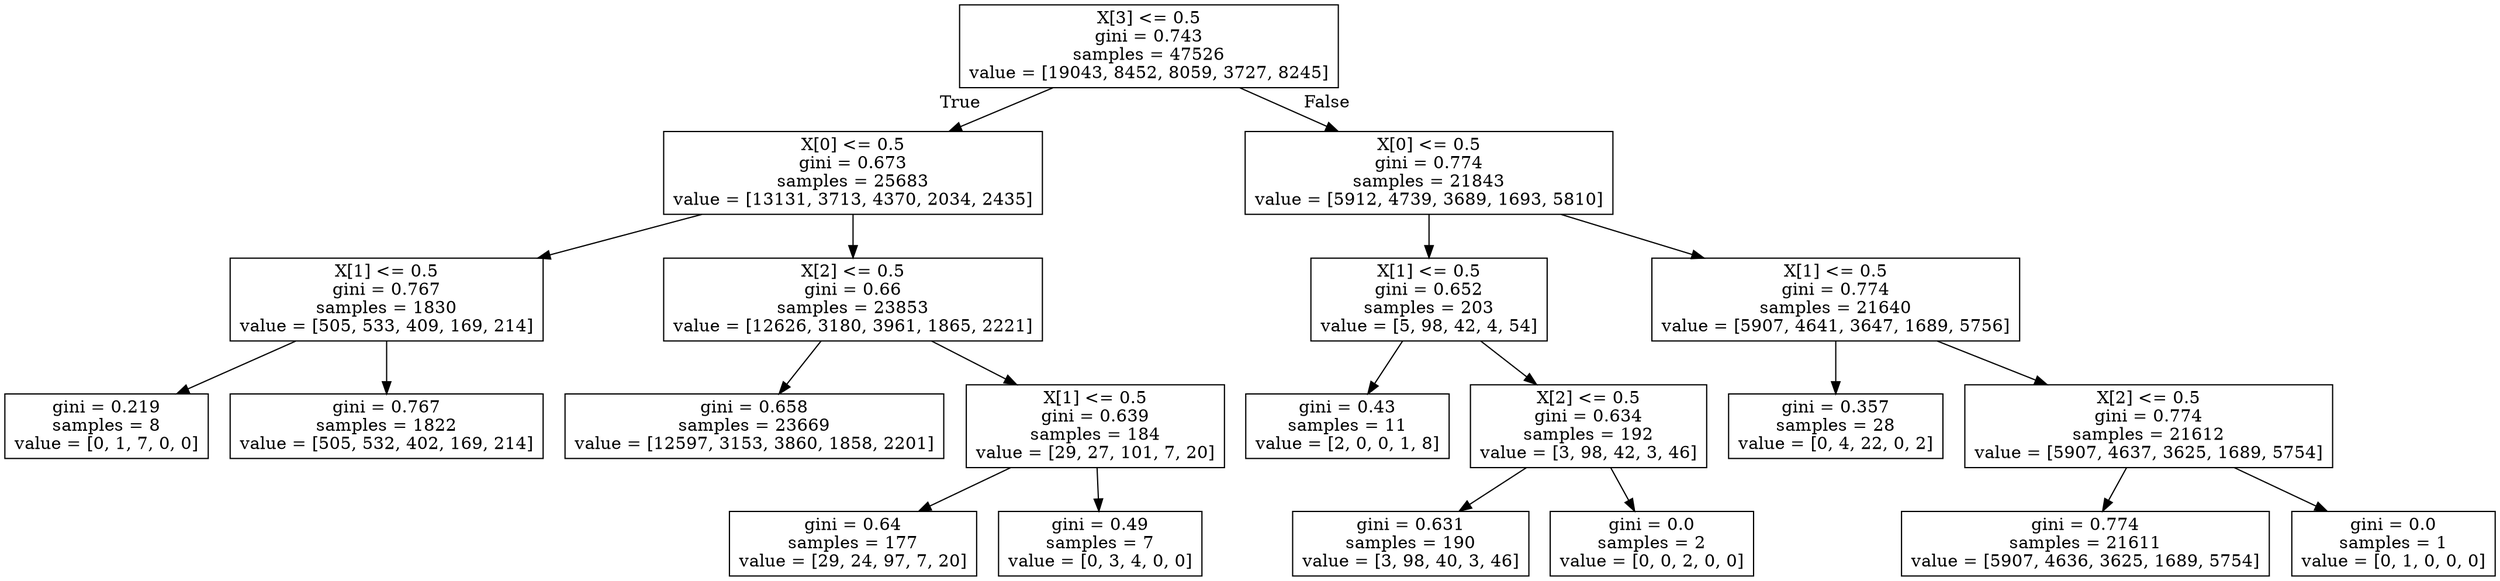 digraph Tree {
node [shape=box] ;
0 [label="X[3] <= 0.5\ngini = 0.743\nsamples = 47526\nvalue = [19043, 8452, 8059, 3727, 8245]"] ;
1 [label="X[0] <= 0.5\ngini = 0.673\nsamples = 25683\nvalue = [13131, 3713, 4370, 2034, 2435]"] ;
0 -> 1 [labeldistance=2.5, labelangle=45, headlabel="True"] ;
2 [label="X[1] <= 0.5\ngini = 0.767\nsamples = 1830\nvalue = [505, 533, 409, 169, 214]"] ;
1 -> 2 ;
3 [label="gini = 0.219\nsamples = 8\nvalue = [0, 1, 7, 0, 0]"] ;
2 -> 3 ;
4 [label="gini = 0.767\nsamples = 1822\nvalue = [505, 532, 402, 169, 214]"] ;
2 -> 4 ;
5 [label="X[2] <= 0.5\ngini = 0.66\nsamples = 23853\nvalue = [12626, 3180, 3961, 1865, 2221]"] ;
1 -> 5 ;
6 [label="gini = 0.658\nsamples = 23669\nvalue = [12597, 3153, 3860, 1858, 2201]"] ;
5 -> 6 ;
7 [label="X[1] <= 0.5\ngini = 0.639\nsamples = 184\nvalue = [29, 27, 101, 7, 20]"] ;
5 -> 7 ;
8 [label="gini = 0.64\nsamples = 177\nvalue = [29, 24, 97, 7, 20]"] ;
7 -> 8 ;
9 [label="gini = 0.49\nsamples = 7\nvalue = [0, 3, 4, 0, 0]"] ;
7 -> 9 ;
10 [label="X[0] <= 0.5\ngini = 0.774\nsamples = 21843\nvalue = [5912, 4739, 3689, 1693, 5810]"] ;
0 -> 10 [labeldistance=2.5, labelangle=-45, headlabel="False"] ;
11 [label="X[1] <= 0.5\ngini = 0.652\nsamples = 203\nvalue = [5, 98, 42, 4, 54]"] ;
10 -> 11 ;
12 [label="gini = 0.43\nsamples = 11\nvalue = [2, 0, 0, 1, 8]"] ;
11 -> 12 ;
13 [label="X[2] <= 0.5\ngini = 0.634\nsamples = 192\nvalue = [3, 98, 42, 3, 46]"] ;
11 -> 13 ;
14 [label="gini = 0.631\nsamples = 190\nvalue = [3, 98, 40, 3, 46]"] ;
13 -> 14 ;
15 [label="gini = 0.0\nsamples = 2\nvalue = [0, 0, 2, 0, 0]"] ;
13 -> 15 ;
16 [label="X[1] <= 0.5\ngini = 0.774\nsamples = 21640\nvalue = [5907, 4641, 3647, 1689, 5756]"] ;
10 -> 16 ;
17 [label="gini = 0.357\nsamples = 28\nvalue = [0, 4, 22, 0, 2]"] ;
16 -> 17 ;
18 [label="X[2] <= 0.5\ngini = 0.774\nsamples = 21612\nvalue = [5907, 4637, 3625, 1689, 5754]"] ;
16 -> 18 ;
19 [label="gini = 0.774\nsamples = 21611\nvalue = [5907, 4636, 3625, 1689, 5754]"] ;
18 -> 19 ;
20 [label="gini = 0.0\nsamples = 1\nvalue = [0, 1, 0, 0, 0]"] ;
18 -> 20 ;
}